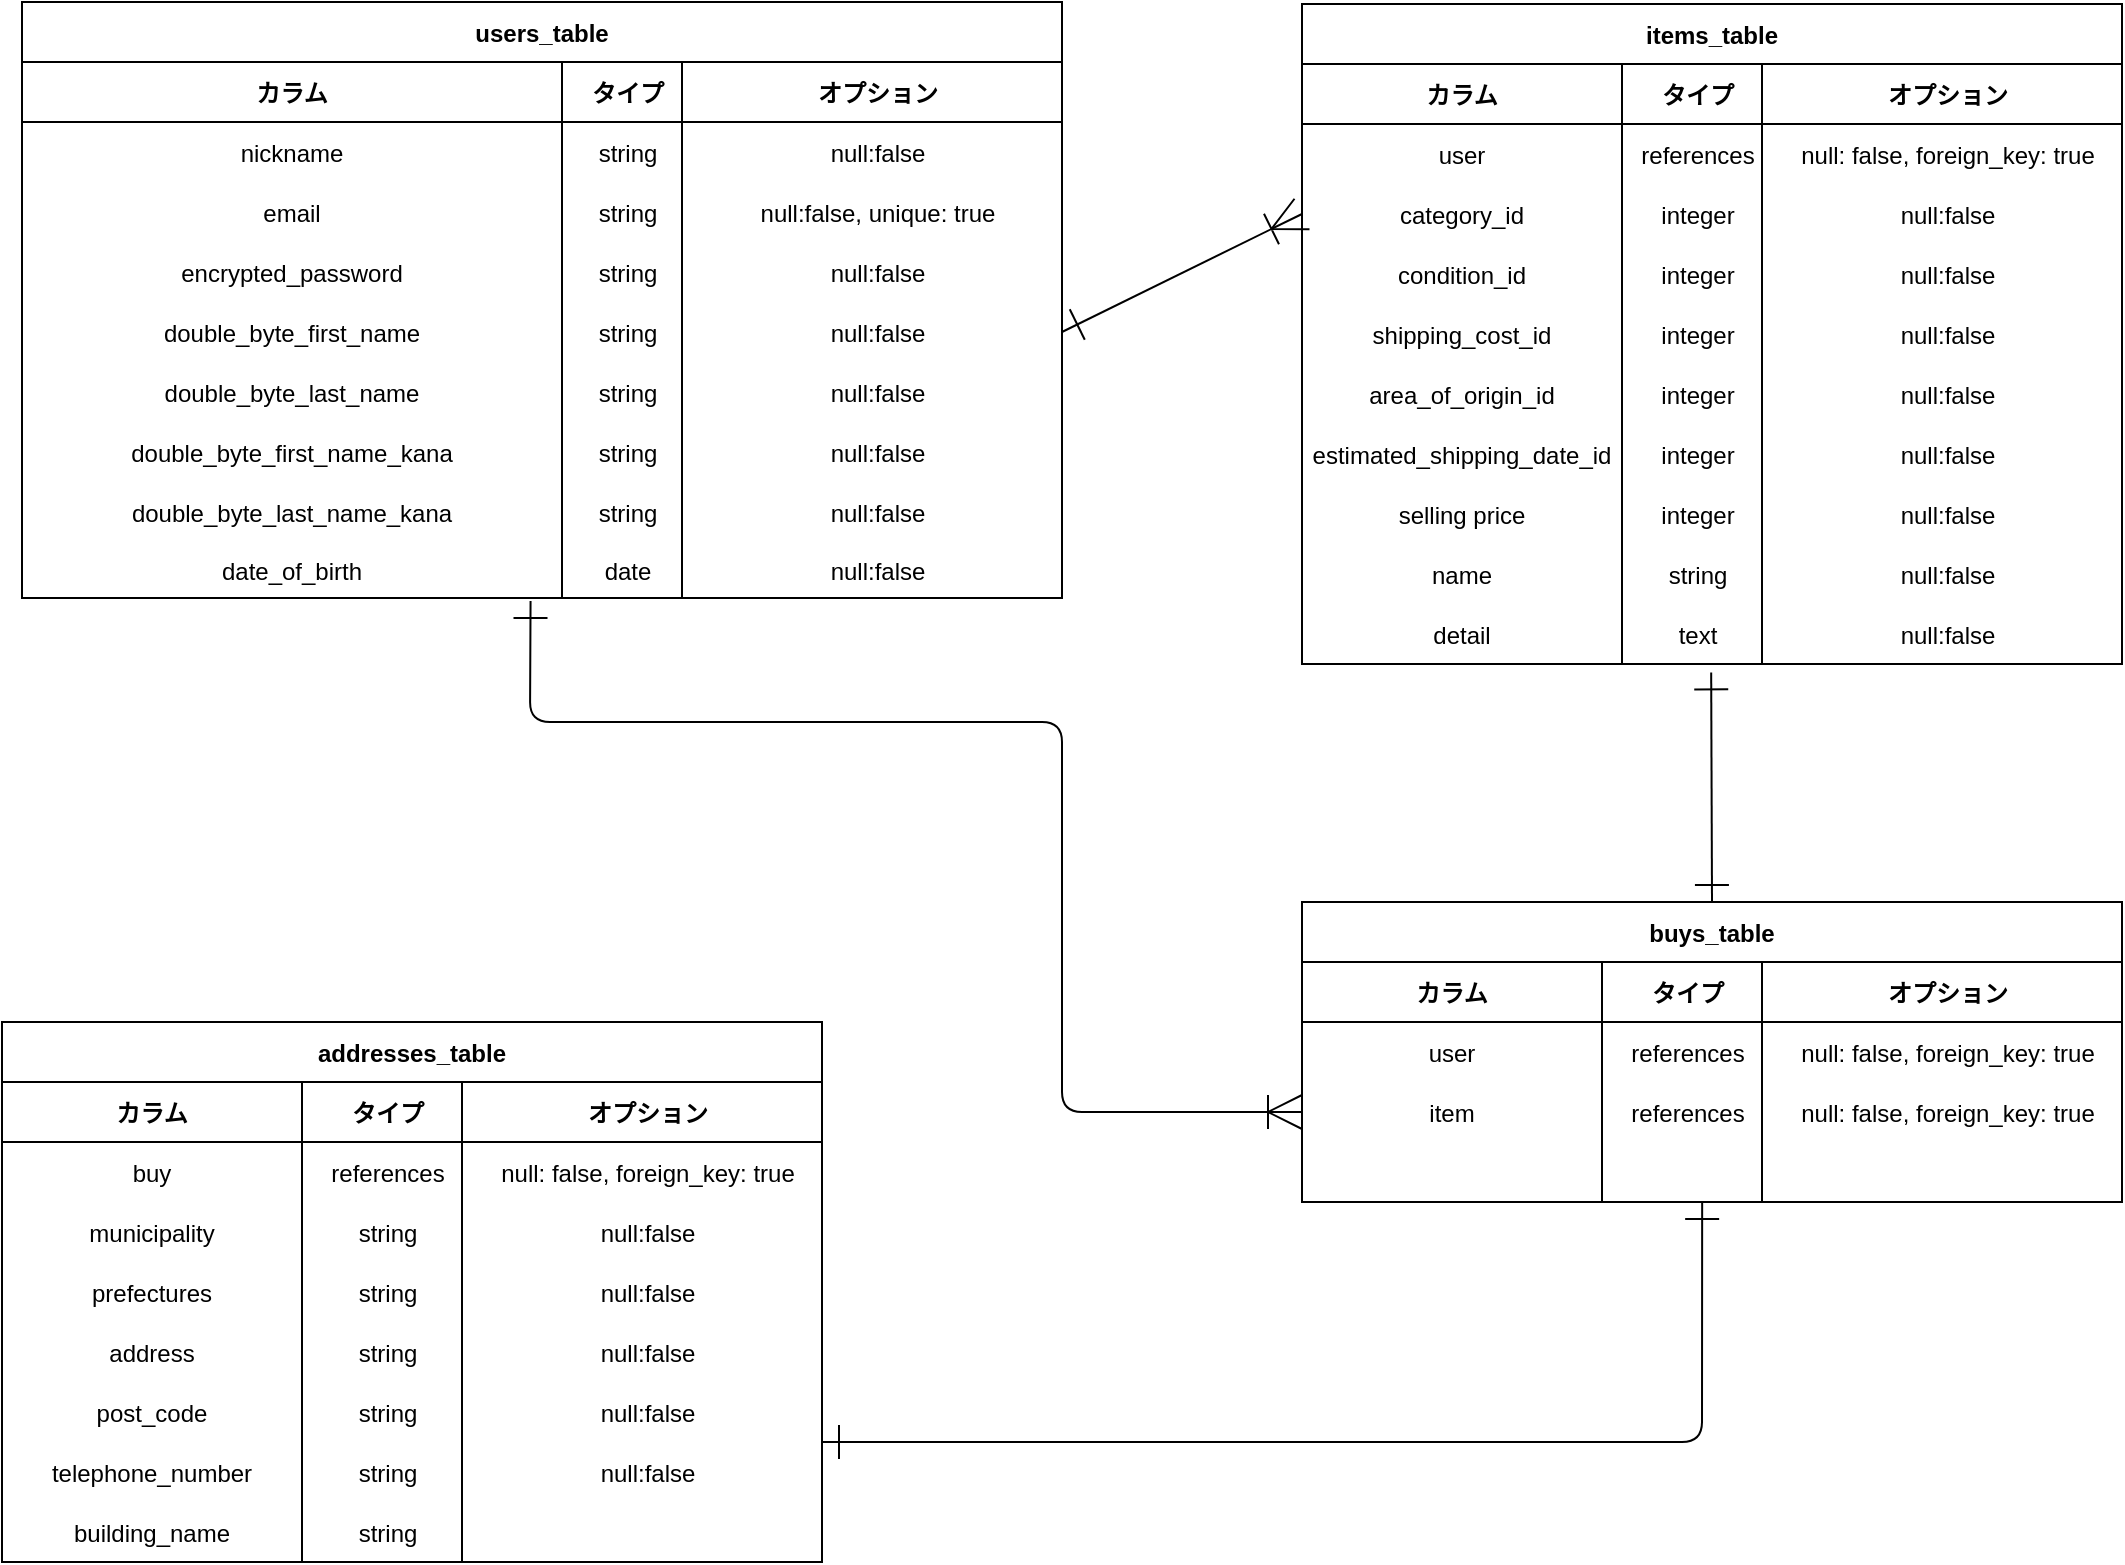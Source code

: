 <mxfile>
    <diagram id="OI_d1svUNscNTWZFIL-M" name="ページ1">
        <mxGraphModel dx="801" dy="563" grid="1" gridSize="10" guides="0" tooltips="1" connect="1" arrows="1" fold="1" page="1" pageScale="1" pageWidth="1169" pageHeight="827" math="0" shadow="0">
            <root>
                <mxCell id="0"/>
                <mxCell id="1" parent="0"/>
                <mxCell id="89" style="edgeStyle=none;html=1;entryX=0;entryY=0.5;entryDx=0;entryDy=0;exitX=0.489;exitY=1.053;exitDx=0;exitDy=0;exitPerimeter=0;endArrow=ERoneToMany;endFill=0;strokeWidth=1;endSize=15;startArrow=ERone;startFill=0;startSize=15;" parent="1" source="72" target="146" edge="1">
                    <mxGeometry relative="1" as="geometry">
                        <mxPoint x="380" y="445" as="targetPoint"/>
                        <Array as="points">
                            <mxPoint x="294" y="400"/>
                            <mxPoint x="560" y="400"/>
                            <mxPoint x="560" y="595"/>
                        </Array>
                    </mxGeometry>
                </mxCell>
                <mxCell id="2" value="users_table" style="shape=table;startSize=30;container=1;collapsible=1;childLayout=tableLayout;fixedRows=1;rowLines=0;fontStyle=1;align=center;resizeLast=1;movable=1;resizable=1;rotatable=1;deletable=1;editable=1;connectable=1;" parent="1" vertex="1">
                    <mxGeometry x="40" y="40" width="520" height="298" as="geometry"/>
                </mxCell>
                <mxCell id="3" value="" style="shape=tableRow;horizontal=0;startSize=0;swimlaneHead=0;swimlaneBody=0;fillColor=none;collapsible=0;dropTarget=0;points=[[0,0.5],[1,0.5]];portConstraint=eastwest;top=0;left=0;right=0;bottom=1;" parent="2" vertex="1">
                    <mxGeometry y="30" width="520" height="30" as="geometry"/>
                </mxCell>
                <mxCell id="4" value="カラム" style="shape=partialRectangle;connectable=0;fillColor=none;top=0;left=0;bottom=0;right=0;fontStyle=1;overflow=hidden;align=center;" parent="3" vertex="1">
                    <mxGeometry width="270" height="30" as="geometry">
                        <mxRectangle width="270" height="30" as="alternateBounds"/>
                    </mxGeometry>
                </mxCell>
                <mxCell id="81" value="タイプ" style="shape=partialRectangle;connectable=0;fillColor=none;top=0;left=0;bottom=0;right=0;align=center;spacingLeft=6;fontStyle=1;overflow=hidden;" parent="3" vertex="1">
                    <mxGeometry x="270" width="60" height="30" as="geometry">
                        <mxRectangle width="60" height="30" as="alternateBounds"/>
                    </mxGeometry>
                </mxCell>
                <mxCell id="5" value="オプション" style="shape=partialRectangle;connectable=0;fillColor=none;top=0;left=0;bottom=0;right=0;align=center;spacingLeft=6;fontStyle=1;overflow=hidden;" parent="3" vertex="1">
                    <mxGeometry x="330" width="190" height="30" as="geometry">
                        <mxRectangle width="190" height="30" as="alternateBounds"/>
                    </mxGeometry>
                </mxCell>
                <mxCell id="6" value="" style="shape=tableRow;horizontal=0;startSize=0;swimlaneHead=0;swimlaneBody=0;fillColor=none;collapsible=0;dropTarget=0;points=[[0,0.5],[1,0.5]];portConstraint=eastwest;top=0;left=0;right=0;bottom=0;" parent="2" vertex="1">
                    <mxGeometry y="60" width="520" height="30" as="geometry"/>
                </mxCell>
                <mxCell id="7" value="nickname" style="shape=partialRectangle;connectable=0;fillColor=none;top=0;left=0;bottom=0;right=0;editable=1;overflow=hidden;align=center;" parent="6" vertex="1">
                    <mxGeometry width="270" height="30" as="geometry">
                        <mxRectangle width="270" height="30" as="alternateBounds"/>
                    </mxGeometry>
                </mxCell>
                <mxCell id="82" value="string" style="shape=partialRectangle;connectable=0;fillColor=none;top=0;left=0;bottom=0;right=0;align=center;spacingLeft=6;overflow=hidden;" parent="6" vertex="1">
                    <mxGeometry x="270" width="60" height="30" as="geometry">
                        <mxRectangle width="60" height="30" as="alternateBounds"/>
                    </mxGeometry>
                </mxCell>
                <mxCell id="8" value="null:false" style="shape=partialRectangle;connectable=0;fillColor=none;top=0;left=0;bottom=0;right=0;align=center;spacingLeft=6;overflow=hidden;" parent="6" vertex="1">
                    <mxGeometry x="330" width="190" height="30" as="geometry">
                        <mxRectangle width="190" height="30" as="alternateBounds"/>
                    </mxGeometry>
                </mxCell>
                <mxCell id="9" value="" style="shape=tableRow;horizontal=0;startSize=0;swimlaneHead=0;swimlaneBody=0;fillColor=none;collapsible=0;dropTarget=0;points=[[0,0.5],[1,0.5]];portConstraint=eastwest;top=0;left=0;right=0;bottom=0;" parent="2" vertex="1">
                    <mxGeometry y="90" width="520" height="30" as="geometry"/>
                </mxCell>
                <mxCell id="10" value="email" style="shape=partialRectangle;connectable=0;fillColor=none;top=0;left=0;bottom=0;right=0;editable=1;overflow=hidden;align=center;" parent="9" vertex="1">
                    <mxGeometry width="270" height="30" as="geometry">
                        <mxRectangle width="270" height="30" as="alternateBounds"/>
                    </mxGeometry>
                </mxCell>
                <mxCell id="83" value="string" style="shape=partialRectangle;connectable=0;fillColor=none;top=0;left=0;bottom=0;right=0;align=center;spacingLeft=6;overflow=hidden;" parent="9" vertex="1">
                    <mxGeometry x="270" width="60" height="30" as="geometry">
                        <mxRectangle width="60" height="30" as="alternateBounds"/>
                    </mxGeometry>
                </mxCell>
                <mxCell id="11" value="null:false, unique: true  " style="shape=partialRectangle;connectable=0;fillColor=none;top=0;left=0;bottom=0;right=0;align=center;spacingLeft=6;overflow=hidden;" parent="9" vertex="1">
                    <mxGeometry x="330" width="190" height="30" as="geometry">
                        <mxRectangle width="190" height="30" as="alternateBounds"/>
                    </mxGeometry>
                </mxCell>
                <mxCell id="12" value="" style="shape=tableRow;horizontal=0;startSize=0;swimlaneHead=0;swimlaneBody=0;fillColor=none;collapsible=0;dropTarget=0;points=[[0,0.5],[1,0.5]];portConstraint=eastwest;top=0;left=0;right=0;bottom=0;" parent="2" vertex="1">
                    <mxGeometry y="120" width="520" height="30" as="geometry"/>
                </mxCell>
                <mxCell id="13" value="encrypted_password" style="shape=partialRectangle;connectable=0;fillColor=none;top=0;left=0;bottom=0;right=0;editable=1;overflow=hidden;align=center;" parent="12" vertex="1">
                    <mxGeometry width="270" height="30" as="geometry">
                        <mxRectangle width="270" height="30" as="alternateBounds"/>
                    </mxGeometry>
                </mxCell>
                <mxCell id="84" value="string" style="shape=partialRectangle;connectable=0;fillColor=none;top=0;left=0;bottom=0;right=0;align=center;spacingLeft=6;overflow=hidden;" parent="12" vertex="1">
                    <mxGeometry x="270" width="60" height="30" as="geometry">
                        <mxRectangle width="60" height="30" as="alternateBounds"/>
                    </mxGeometry>
                </mxCell>
                <mxCell id="14" value="null:false" style="shape=partialRectangle;connectable=0;fillColor=none;top=0;left=0;bottom=0;right=0;align=center;spacingLeft=6;overflow=hidden;" parent="12" vertex="1">
                    <mxGeometry x="330" width="190" height="30" as="geometry">
                        <mxRectangle width="190" height="30" as="alternateBounds"/>
                    </mxGeometry>
                </mxCell>
                <mxCell id="78" style="shape=tableRow;horizontal=0;startSize=0;swimlaneHead=0;swimlaneBody=0;fillColor=none;collapsible=0;dropTarget=0;points=[[0,0.5],[1,0.5]];portConstraint=eastwest;top=0;left=0;right=0;bottom=0;" parent="2" vertex="1">
                    <mxGeometry y="150" width="520" height="30" as="geometry"/>
                </mxCell>
                <mxCell id="79" value="double_byte_first_name" style="shape=partialRectangle;connectable=0;fillColor=none;top=0;left=0;bottom=0;right=0;editable=1;overflow=hidden;align=center;" parent="78" vertex="1">
                    <mxGeometry width="270" height="30" as="geometry">
                        <mxRectangle width="270" height="30" as="alternateBounds"/>
                    </mxGeometry>
                </mxCell>
                <mxCell id="86" value="string" style="shape=partialRectangle;connectable=0;fillColor=none;top=0;left=0;bottom=0;right=0;align=center;spacingLeft=6;overflow=hidden;" parent="78" vertex="1">
                    <mxGeometry x="270" width="60" height="30" as="geometry">
                        <mxRectangle width="60" height="30" as="alternateBounds"/>
                    </mxGeometry>
                </mxCell>
                <mxCell id="80" value="null:false" style="shape=partialRectangle;connectable=0;fillColor=none;top=0;left=0;bottom=0;right=0;align=center;spacingLeft=6;overflow=hidden;" parent="78" vertex="1">
                    <mxGeometry x="330" width="190" height="30" as="geometry">
                        <mxRectangle width="190" height="30" as="alternateBounds"/>
                    </mxGeometry>
                </mxCell>
                <mxCell id="217" style="shape=tableRow;horizontal=0;startSize=0;swimlaneHead=0;swimlaneBody=0;fillColor=none;collapsible=0;dropTarget=0;points=[[0,0.5],[1,0.5]];portConstraint=eastwest;top=0;left=0;right=0;bottom=0;" parent="2" vertex="1">
                    <mxGeometry y="180" width="520" height="30" as="geometry"/>
                </mxCell>
                <mxCell id="218" value="double_byte_last_name" style="shape=partialRectangle;connectable=0;fillColor=none;top=0;left=0;bottom=0;right=0;editable=1;overflow=hidden;align=center;" parent="217" vertex="1">
                    <mxGeometry width="270" height="30" as="geometry">
                        <mxRectangle width="270" height="30" as="alternateBounds"/>
                    </mxGeometry>
                </mxCell>
                <mxCell id="219" value="string" style="shape=partialRectangle;connectable=0;fillColor=none;top=0;left=0;bottom=0;right=0;align=center;spacingLeft=6;overflow=hidden;" parent="217" vertex="1">
                    <mxGeometry x="270" width="60" height="30" as="geometry">
                        <mxRectangle width="60" height="30" as="alternateBounds"/>
                    </mxGeometry>
                </mxCell>
                <mxCell id="220" value="null:false" style="shape=partialRectangle;connectable=0;fillColor=none;top=0;left=0;bottom=0;right=0;align=center;spacingLeft=6;overflow=hidden;" parent="217" vertex="1">
                    <mxGeometry x="330" width="190" height="30" as="geometry">
                        <mxRectangle width="190" height="30" as="alternateBounds"/>
                    </mxGeometry>
                </mxCell>
                <mxCell id="75" style="shape=tableRow;horizontal=0;startSize=0;swimlaneHead=0;swimlaneBody=0;fillColor=none;collapsible=0;dropTarget=0;points=[[0,0.5],[1,0.5]];portConstraint=eastwest;top=0;left=0;right=0;bottom=0;" parent="2" vertex="1">
                    <mxGeometry y="210" width="520" height="30" as="geometry"/>
                </mxCell>
                <mxCell id="76" value="double_byte_first_name_kana" style="shape=partialRectangle;connectable=0;fillColor=none;top=0;left=0;bottom=0;right=0;editable=1;overflow=hidden;align=center;" parent="75" vertex="1">
                    <mxGeometry width="270" height="30" as="geometry">
                        <mxRectangle width="270" height="30" as="alternateBounds"/>
                    </mxGeometry>
                </mxCell>
                <mxCell id="87" value="string" style="shape=partialRectangle;connectable=0;fillColor=none;top=0;left=0;bottom=0;right=0;align=center;spacingLeft=6;overflow=hidden;" parent="75" vertex="1">
                    <mxGeometry x="270" width="60" height="30" as="geometry">
                        <mxRectangle width="60" height="30" as="alternateBounds"/>
                    </mxGeometry>
                </mxCell>
                <mxCell id="77" value="null:false" style="shape=partialRectangle;connectable=0;fillColor=none;top=0;left=0;bottom=0;right=0;align=center;spacingLeft=6;overflow=hidden;" parent="75" vertex="1">
                    <mxGeometry x="330" width="190" height="30" as="geometry">
                        <mxRectangle width="190" height="30" as="alternateBounds"/>
                    </mxGeometry>
                </mxCell>
                <mxCell id="221" style="shape=tableRow;horizontal=0;startSize=0;swimlaneHead=0;swimlaneBody=0;fillColor=none;collapsible=0;dropTarget=0;points=[[0,0.5],[1,0.5]];portConstraint=eastwest;top=0;left=0;right=0;bottom=0;" parent="2" vertex="1">
                    <mxGeometry y="240" width="520" height="30" as="geometry"/>
                </mxCell>
                <mxCell id="222" value="double_byte_last_name_kana" style="shape=partialRectangle;connectable=0;fillColor=none;top=0;left=0;bottom=0;right=0;editable=1;overflow=hidden;align=center;" parent="221" vertex="1">
                    <mxGeometry width="270" height="30" as="geometry">
                        <mxRectangle width="270" height="30" as="alternateBounds"/>
                    </mxGeometry>
                </mxCell>
                <mxCell id="223" value="string" style="shape=partialRectangle;connectable=0;fillColor=none;top=0;left=0;bottom=0;right=0;align=center;spacingLeft=6;overflow=hidden;" parent="221" vertex="1">
                    <mxGeometry x="270" width="60" height="30" as="geometry">
                        <mxRectangle width="60" height="30" as="alternateBounds"/>
                    </mxGeometry>
                </mxCell>
                <mxCell id="224" value="null:false" style="shape=partialRectangle;connectable=0;fillColor=none;top=0;left=0;bottom=0;right=0;align=center;spacingLeft=6;overflow=hidden;" parent="221" vertex="1">
                    <mxGeometry x="330" width="190" height="30" as="geometry">
                        <mxRectangle width="190" height="30" as="alternateBounds"/>
                    </mxGeometry>
                </mxCell>
                <mxCell id="72" style="shape=tableRow;horizontal=0;startSize=0;swimlaneHead=0;swimlaneBody=0;fillColor=none;collapsible=0;dropTarget=0;points=[[0,0.5],[1,0.5]];portConstraint=eastwest;top=0;left=0;right=0;bottom=0;" parent="2" vertex="1">
                    <mxGeometry y="270" width="520" height="28" as="geometry"/>
                </mxCell>
                <mxCell id="73" value="date_of_birth" style="shape=partialRectangle;connectable=0;fillColor=none;top=0;left=0;bottom=0;right=0;editable=1;overflow=hidden;align=center;" parent="72" vertex="1">
                    <mxGeometry width="270" height="28" as="geometry">
                        <mxRectangle width="270" height="28" as="alternateBounds"/>
                    </mxGeometry>
                </mxCell>
                <mxCell id="88" value="date" style="shape=partialRectangle;connectable=0;fillColor=none;top=0;left=0;bottom=0;right=0;align=center;spacingLeft=6;overflow=hidden;" parent="72" vertex="1">
                    <mxGeometry x="270" width="60" height="28" as="geometry">
                        <mxRectangle width="60" height="28" as="alternateBounds"/>
                    </mxGeometry>
                </mxCell>
                <mxCell id="74" value="null:false" style="shape=partialRectangle;connectable=0;fillColor=none;top=0;left=0;bottom=0;right=0;align=center;spacingLeft=6;overflow=hidden;" parent="72" vertex="1">
                    <mxGeometry x="330" width="190" height="28" as="geometry">
                        <mxRectangle width="190" height="28" as="alternateBounds"/>
                    </mxGeometry>
                </mxCell>
                <mxCell id="90" style="edgeStyle=none;html=1;entryX=0;entryY=0.5;entryDx=0;entryDy=0;strokeWidth=1;startArrow=ERone;startFill=0;endArrow=ERoneToMany;endFill=0;startSize=15;endSize=15;exitX=1;exitY=0.5;exitDx=0;exitDy=0;" parent="1" source="78" target="175" edge="1">
                    <mxGeometry relative="1" as="geometry">
                        <mxPoint x="680" y="145.0" as="targetPoint"/>
                        <mxPoint x="460" y="175" as="sourcePoint"/>
                    </mxGeometry>
                </mxCell>
                <mxCell id="196" style="edgeStyle=none;html=1;entryX=0.488;entryY=1;entryDx=0;entryDy=0;entryPerimeter=0;exitX=1;exitY=1.002;exitDx=0;exitDy=0;startArrow=ERone;startFill=0;endArrow=ERone;endFill=0;endSize=15;startSize=15;exitPerimeter=0;" parent="1" source="121" target="150" edge="1">
                    <mxGeometry relative="1" as="geometry">
                        <Array as="points">
                            <mxPoint x="660" y="760"/>
                            <mxPoint x="880" y="760"/>
                        </Array>
                    </mxGeometry>
                </mxCell>
                <mxCell id="104" value="addresses_table" style="shape=table;startSize=30;container=1;collapsible=1;childLayout=tableLayout;fixedRows=1;rowLines=0;fontStyle=1;align=center;resizeLast=1;movable=1;resizable=1;rotatable=1;deletable=1;editable=1;connectable=1;" parent="1" vertex="1">
                    <mxGeometry x="30" y="550" width="410" height="270" as="geometry"/>
                </mxCell>
                <mxCell id="105" value="" style="shape=tableRow;horizontal=0;startSize=0;swimlaneHead=0;swimlaneBody=0;fillColor=none;collapsible=0;dropTarget=0;points=[[0,0.5],[1,0.5]];portConstraint=eastwest;top=0;left=0;right=0;bottom=1;" parent="104" vertex="1">
                    <mxGeometry y="30" width="410" height="30" as="geometry"/>
                </mxCell>
                <mxCell id="106" value="カラム" style="shape=partialRectangle;connectable=0;fillColor=none;top=0;left=0;bottom=0;right=0;fontStyle=1;overflow=hidden;align=center;" parent="105" vertex="1">
                    <mxGeometry width="150" height="30" as="geometry">
                        <mxRectangle width="150" height="30" as="alternateBounds"/>
                    </mxGeometry>
                </mxCell>
                <mxCell id="107" value="タイプ" style="shape=partialRectangle;connectable=0;fillColor=none;top=0;left=0;bottom=0;right=0;align=center;spacingLeft=6;fontStyle=1;overflow=hidden;" parent="105" vertex="1">
                    <mxGeometry x="150" width="80" height="30" as="geometry">
                        <mxRectangle width="80" height="30" as="alternateBounds"/>
                    </mxGeometry>
                </mxCell>
                <mxCell id="108" value="オプション" style="shape=partialRectangle;connectable=0;fillColor=none;top=0;left=0;bottom=0;right=0;align=center;spacingLeft=6;fontStyle=1;overflow=hidden;" parent="105" vertex="1">
                    <mxGeometry x="230" width="180" height="30" as="geometry">
                        <mxRectangle width="180" height="30" as="alternateBounds"/>
                    </mxGeometry>
                </mxCell>
                <mxCell id="255" style="shape=tableRow;horizontal=0;startSize=0;swimlaneHead=0;swimlaneBody=0;fillColor=none;collapsible=0;dropTarget=0;points=[[0,0.5],[1,0.5]];portConstraint=eastwest;top=0;left=0;right=0;bottom=0;" parent="104" vertex="1">
                    <mxGeometry y="60" width="410" height="30" as="geometry"/>
                </mxCell>
                <mxCell id="256" value="buy" style="shape=partialRectangle;connectable=0;fillColor=none;top=0;left=0;bottom=0;right=0;editable=1;overflow=hidden;align=center;" parent="255" vertex="1">
                    <mxGeometry width="150" height="30" as="geometry">
                        <mxRectangle width="150" height="30" as="alternateBounds"/>
                    </mxGeometry>
                </mxCell>
                <mxCell id="257" value="references" style="shape=partialRectangle;connectable=0;fillColor=none;top=0;left=0;bottom=0;right=0;align=center;spacingLeft=6;overflow=hidden;" parent="255" vertex="1">
                    <mxGeometry x="150" width="80" height="30" as="geometry">
                        <mxRectangle width="80" height="30" as="alternateBounds"/>
                    </mxGeometry>
                </mxCell>
                <mxCell id="258" value="null: false, foreign_key: true" style="shape=partialRectangle;connectable=0;fillColor=none;top=0;left=0;bottom=0;right=0;align=center;spacingLeft=6;overflow=hidden;" parent="255" vertex="1">
                    <mxGeometry x="230" width="180" height="30" as="geometry">
                        <mxRectangle width="180" height="30" as="alternateBounds"/>
                    </mxGeometry>
                </mxCell>
                <mxCell id="109" value="" style="shape=tableRow;horizontal=0;startSize=0;swimlaneHead=0;swimlaneBody=0;fillColor=none;collapsible=0;dropTarget=0;points=[[0,0.5],[1,0.5]];portConstraint=eastwest;top=0;left=0;right=0;bottom=0;" parent="104" vertex="1">
                    <mxGeometry y="90" width="410" height="30" as="geometry"/>
                </mxCell>
                <mxCell id="110" value="municipality" style="shape=partialRectangle;connectable=0;fillColor=none;top=0;left=0;bottom=0;right=0;editable=1;overflow=hidden;align=center;" parent="109" vertex="1">
                    <mxGeometry width="150" height="30" as="geometry">
                        <mxRectangle width="150" height="30" as="alternateBounds"/>
                    </mxGeometry>
                </mxCell>
                <mxCell id="111" value="string" style="shape=partialRectangle;connectable=0;fillColor=none;top=0;left=0;bottom=0;right=0;align=center;spacingLeft=6;overflow=hidden;" parent="109" vertex="1">
                    <mxGeometry x="150" width="80" height="30" as="geometry">
                        <mxRectangle width="80" height="30" as="alternateBounds"/>
                    </mxGeometry>
                </mxCell>
                <mxCell id="112" value="null:false" style="shape=partialRectangle;connectable=0;fillColor=none;top=0;left=0;bottom=0;right=0;align=center;spacingLeft=6;overflow=hidden;" parent="109" vertex="1">
                    <mxGeometry x="230" width="180" height="30" as="geometry">
                        <mxRectangle width="180" height="30" as="alternateBounds"/>
                    </mxGeometry>
                </mxCell>
                <mxCell id="113" value="" style="shape=tableRow;horizontal=0;startSize=0;swimlaneHead=0;swimlaneBody=0;fillColor=none;collapsible=0;dropTarget=0;points=[[0,0.5],[1,0.5]];portConstraint=eastwest;top=0;left=0;right=0;bottom=0;" parent="104" vertex="1">
                    <mxGeometry y="120" width="410" height="30" as="geometry"/>
                </mxCell>
                <mxCell id="114" value="prefectures" style="shape=partialRectangle;connectable=0;fillColor=none;top=0;left=0;bottom=0;right=0;editable=1;overflow=hidden;align=center;" parent="113" vertex="1">
                    <mxGeometry width="150" height="30" as="geometry">
                        <mxRectangle width="150" height="30" as="alternateBounds"/>
                    </mxGeometry>
                </mxCell>
                <mxCell id="115" value="string" style="shape=partialRectangle;connectable=0;fillColor=none;top=0;left=0;bottom=0;right=0;align=center;spacingLeft=6;overflow=hidden;" parent="113" vertex="1">
                    <mxGeometry x="150" width="80" height="30" as="geometry">
                        <mxRectangle width="80" height="30" as="alternateBounds"/>
                    </mxGeometry>
                </mxCell>
                <mxCell id="116" value="null:false" style="shape=partialRectangle;connectable=0;fillColor=none;top=0;left=0;bottom=0;right=0;align=center;spacingLeft=6;overflow=hidden;" parent="113" vertex="1">
                    <mxGeometry x="230" width="180" height="30" as="geometry">
                        <mxRectangle width="180" height="30" as="alternateBounds"/>
                    </mxGeometry>
                </mxCell>
                <mxCell id="117" value="" style="shape=tableRow;horizontal=0;startSize=0;swimlaneHead=0;swimlaneBody=0;fillColor=none;collapsible=0;dropTarget=0;points=[[0,0.5],[1,0.5]];portConstraint=eastwest;top=0;left=0;right=0;bottom=0;" parent="104" vertex="1">
                    <mxGeometry y="150" width="410" height="30" as="geometry"/>
                </mxCell>
                <mxCell id="118" value="address" style="shape=partialRectangle;connectable=0;fillColor=none;top=0;left=0;bottom=0;right=0;editable=1;overflow=hidden;align=center;" parent="117" vertex="1">
                    <mxGeometry width="150" height="30" as="geometry">
                        <mxRectangle width="150" height="30" as="alternateBounds"/>
                    </mxGeometry>
                </mxCell>
                <mxCell id="119" value="string" style="shape=partialRectangle;connectable=0;fillColor=none;top=0;left=0;bottom=0;right=0;align=center;spacingLeft=6;overflow=hidden;" parent="117" vertex="1">
                    <mxGeometry x="150" width="80" height="30" as="geometry">
                        <mxRectangle width="80" height="30" as="alternateBounds"/>
                    </mxGeometry>
                </mxCell>
                <mxCell id="120" value="null:false" style="shape=partialRectangle;connectable=0;fillColor=none;top=0;left=0;bottom=0;right=0;align=center;spacingLeft=6;overflow=hidden;" parent="117" vertex="1">
                    <mxGeometry x="230" width="180" height="30" as="geometry">
                        <mxRectangle width="180" height="30" as="alternateBounds"/>
                    </mxGeometry>
                </mxCell>
                <mxCell id="121" style="shape=tableRow;horizontal=0;startSize=0;swimlaneHead=0;swimlaneBody=0;fillColor=none;collapsible=0;dropTarget=0;points=[[0,0.5],[1,0.5]];portConstraint=eastwest;top=0;left=0;right=0;bottom=0;" parent="104" vertex="1">
                    <mxGeometry y="180" width="410" height="30" as="geometry"/>
                </mxCell>
                <mxCell id="122" value="post_code" style="shape=partialRectangle;connectable=0;fillColor=none;top=0;left=0;bottom=0;right=0;editable=1;overflow=hidden;align=center;" parent="121" vertex="1">
                    <mxGeometry width="150" height="30" as="geometry">
                        <mxRectangle width="150" height="30" as="alternateBounds"/>
                    </mxGeometry>
                </mxCell>
                <mxCell id="123" value="string" style="shape=partialRectangle;connectable=0;fillColor=none;top=0;left=0;bottom=0;right=0;align=center;spacingLeft=6;overflow=hidden;" parent="121" vertex="1">
                    <mxGeometry x="150" width="80" height="30" as="geometry">
                        <mxRectangle width="80" height="30" as="alternateBounds"/>
                    </mxGeometry>
                </mxCell>
                <mxCell id="124" value="null:false" style="shape=partialRectangle;connectable=0;fillColor=none;top=0;left=0;bottom=0;right=0;align=center;spacingLeft=6;overflow=hidden;" parent="121" vertex="1">
                    <mxGeometry x="230" width="180" height="30" as="geometry">
                        <mxRectangle width="180" height="30" as="alternateBounds"/>
                    </mxGeometry>
                </mxCell>
                <mxCell id="125" style="shape=tableRow;horizontal=0;startSize=0;swimlaneHead=0;swimlaneBody=0;fillColor=none;collapsible=0;dropTarget=0;points=[[0,0.5],[1,0.5]];portConstraint=eastwest;top=0;left=0;right=0;bottom=0;" parent="104" vertex="1">
                    <mxGeometry y="210" width="410" height="30" as="geometry"/>
                </mxCell>
                <mxCell id="126" value="telephone_number" style="shape=partialRectangle;connectable=0;fillColor=none;top=0;left=0;bottom=0;right=0;editable=1;overflow=hidden;align=center;" parent="125" vertex="1">
                    <mxGeometry width="150" height="30" as="geometry">
                        <mxRectangle width="150" height="30" as="alternateBounds"/>
                    </mxGeometry>
                </mxCell>
                <mxCell id="127" value="string" style="shape=partialRectangle;connectable=0;fillColor=none;top=0;left=0;bottom=0;right=0;align=center;spacingLeft=6;overflow=hidden;" parent="125" vertex="1">
                    <mxGeometry x="150" width="80" height="30" as="geometry">
                        <mxRectangle width="80" height="30" as="alternateBounds"/>
                    </mxGeometry>
                </mxCell>
                <mxCell id="128" value="null:false" style="shape=partialRectangle;connectable=0;fillColor=none;top=0;left=0;bottom=0;right=0;align=center;spacingLeft=6;overflow=hidden;" parent="125" vertex="1">
                    <mxGeometry x="230" width="180" height="30" as="geometry">
                        <mxRectangle width="180" height="30" as="alternateBounds"/>
                    </mxGeometry>
                </mxCell>
                <mxCell id="162" style="shape=tableRow;horizontal=0;startSize=0;swimlaneHead=0;swimlaneBody=0;fillColor=none;collapsible=0;dropTarget=0;points=[[0,0.5],[1,0.5]];portConstraint=eastwest;top=0;left=0;right=0;bottom=0;" parent="104" vertex="1">
                    <mxGeometry y="240" width="410" height="30" as="geometry"/>
                </mxCell>
                <mxCell id="163" value="building_name" style="shape=partialRectangle;connectable=0;fillColor=none;top=0;left=0;bottom=0;right=0;editable=1;overflow=hidden;align=center;" parent="162" vertex="1">
                    <mxGeometry width="150" height="30" as="geometry">
                        <mxRectangle width="150" height="30" as="alternateBounds"/>
                    </mxGeometry>
                </mxCell>
                <mxCell id="164" value="string" style="shape=partialRectangle;connectable=0;fillColor=none;top=0;left=0;bottom=0;right=0;align=center;spacingLeft=6;overflow=hidden;" parent="162" vertex="1">
                    <mxGeometry x="150" width="80" height="30" as="geometry">
                        <mxRectangle width="80" height="30" as="alternateBounds"/>
                    </mxGeometry>
                </mxCell>
                <mxCell id="165" value="" style="shape=partialRectangle;connectable=0;fillColor=none;top=0;left=0;bottom=0;right=0;align=center;spacingLeft=6;overflow=hidden;" parent="162" vertex="1">
                    <mxGeometry x="230" width="180" height="30" as="geometry">
                        <mxRectangle width="180" height="30" as="alternateBounds"/>
                    </mxGeometry>
                </mxCell>
                <mxCell id="137" value="buys_table" style="shape=table;startSize=30;container=1;collapsible=1;childLayout=tableLayout;fixedRows=1;rowLines=0;fontStyle=1;align=center;resizeLast=1;movable=1;resizable=1;rotatable=1;deletable=1;editable=1;connectable=1;" parent="1" vertex="1">
                    <mxGeometry x="680" y="490" width="410" height="150" as="geometry"/>
                </mxCell>
                <mxCell id="138" value="" style="shape=tableRow;horizontal=0;startSize=0;swimlaneHead=0;swimlaneBody=0;fillColor=none;collapsible=0;dropTarget=0;points=[[0,0.5],[1,0.5]];portConstraint=eastwest;top=0;left=0;right=0;bottom=1;" parent="137" vertex="1">
                    <mxGeometry y="30" width="410" height="30" as="geometry"/>
                </mxCell>
                <mxCell id="139" value="カラム" style="shape=partialRectangle;connectable=0;fillColor=none;top=0;left=0;bottom=0;right=0;fontStyle=1;overflow=hidden;align=center;" parent="138" vertex="1">
                    <mxGeometry width="150" height="30" as="geometry">
                        <mxRectangle width="150" height="30" as="alternateBounds"/>
                    </mxGeometry>
                </mxCell>
                <mxCell id="140" value="タイプ" style="shape=partialRectangle;connectable=0;fillColor=none;top=0;left=0;bottom=0;right=0;align=center;spacingLeft=6;fontStyle=1;overflow=hidden;" parent="138" vertex="1">
                    <mxGeometry x="150" width="80" height="30" as="geometry">
                        <mxRectangle width="80" height="30" as="alternateBounds"/>
                    </mxGeometry>
                </mxCell>
                <mxCell id="141" value="オプション" style="shape=partialRectangle;connectable=0;fillColor=none;top=0;left=0;bottom=0;right=0;align=center;spacingLeft=6;fontStyle=1;overflow=hidden;" parent="138" vertex="1">
                    <mxGeometry x="230" width="180" height="30" as="geometry">
                        <mxRectangle width="180" height="30" as="alternateBounds"/>
                    </mxGeometry>
                </mxCell>
                <mxCell id="142" value="" style="shape=tableRow;horizontal=0;startSize=0;swimlaneHead=0;swimlaneBody=0;fillColor=none;collapsible=0;dropTarget=0;points=[[0,0.5],[1,0.5]];portConstraint=eastwest;top=0;left=0;right=0;bottom=0;" parent="137" vertex="1">
                    <mxGeometry y="60" width="410" height="30" as="geometry"/>
                </mxCell>
                <mxCell id="143" value="user" style="shape=partialRectangle;connectable=0;fillColor=none;top=0;left=0;bottom=0;right=0;editable=1;overflow=hidden;align=center;" parent="142" vertex="1">
                    <mxGeometry width="150" height="30" as="geometry">
                        <mxRectangle width="150" height="30" as="alternateBounds"/>
                    </mxGeometry>
                </mxCell>
                <mxCell id="144" value="references" style="shape=partialRectangle;connectable=0;fillColor=none;top=0;left=0;bottom=0;right=0;align=center;spacingLeft=6;overflow=hidden;" parent="142" vertex="1">
                    <mxGeometry x="150" width="80" height="30" as="geometry">
                        <mxRectangle width="80" height="30" as="alternateBounds"/>
                    </mxGeometry>
                </mxCell>
                <mxCell id="145" value="null: false, foreign_key: true" style="shape=partialRectangle;connectable=0;fillColor=none;top=0;left=0;bottom=0;right=0;align=center;spacingLeft=6;overflow=hidden;" parent="142" vertex="1">
                    <mxGeometry x="230" width="180" height="30" as="geometry">
                        <mxRectangle width="180" height="30" as="alternateBounds"/>
                    </mxGeometry>
                </mxCell>
                <mxCell id="146" value="" style="shape=tableRow;horizontal=0;startSize=0;swimlaneHead=0;swimlaneBody=0;fillColor=none;collapsible=0;dropTarget=0;points=[[0,0.5],[1,0.5]];portConstraint=eastwest;top=0;left=0;right=0;bottom=0;" parent="137" vertex="1">
                    <mxGeometry y="90" width="410" height="30" as="geometry"/>
                </mxCell>
                <mxCell id="147" value="item" style="shape=partialRectangle;connectable=0;fillColor=none;top=0;left=0;bottom=0;right=0;editable=1;overflow=hidden;align=center;" parent="146" vertex="1">
                    <mxGeometry width="150" height="30" as="geometry">
                        <mxRectangle width="150" height="30" as="alternateBounds"/>
                    </mxGeometry>
                </mxCell>
                <mxCell id="148" value="references" style="shape=partialRectangle;connectable=0;fillColor=none;top=0;left=0;bottom=0;right=0;align=center;spacingLeft=6;overflow=hidden;" parent="146" vertex="1">
                    <mxGeometry x="150" width="80" height="30" as="geometry">
                        <mxRectangle width="80" height="30" as="alternateBounds"/>
                    </mxGeometry>
                </mxCell>
                <mxCell id="149" value="null: false, foreign_key: true" style="shape=partialRectangle;connectable=0;fillColor=none;top=0;left=0;bottom=0;right=0;align=center;spacingLeft=6;overflow=hidden;" parent="146" vertex="1">
                    <mxGeometry x="230" width="180" height="30" as="geometry">
                        <mxRectangle width="180" height="30" as="alternateBounds"/>
                    </mxGeometry>
                </mxCell>
                <mxCell id="150" value="" style="shape=tableRow;horizontal=0;startSize=0;swimlaneHead=0;swimlaneBody=0;fillColor=none;collapsible=0;dropTarget=0;points=[[0,0.5],[1,0.5]];portConstraint=eastwest;top=0;left=0;right=0;bottom=0;" parent="137" vertex="1">
                    <mxGeometry y="120" width="410" height="30" as="geometry"/>
                </mxCell>
                <mxCell id="151" value="" style="shape=partialRectangle;connectable=0;fillColor=none;top=0;left=0;bottom=0;right=0;editable=1;overflow=hidden;align=center;" parent="150" vertex="1">
                    <mxGeometry width="150" height="30" as="geometry">
                        <mxRectangle width="150" height="30" as="alternateBounds"/>
                    </mxGeometry>
                </mxCell>
                <mxCell id="152" value="" style="shape=partialRectangle;connectable=0;fillColor=none;top=0;left=0;bottom=0;right=0;align=center;spacingLeft=6;overflow=hidden;" parent="150" vertex="1">
                    <mxGeometry x="150" width="80" height="30" as="geometry">
                        <mxRectangle width="80" height="30" as="alternateBounds"/>
                    </mxGeometry>
                </mxCell>
                <mxCell id="153" value="" style="shape=partialRectangle;connectable=0;fillColor=none;top=0;left=0;bottom=0;right=0;align=center;spacingLeft=6;overflow=hidden;" parent="150" vertex="1">
                    <mxGeometry x="230" width="180" height="30" as="geometry">
                        <mxRectangle width="180" height="30" as="alternateBounds"/>
                    </mxGeometry>
                </mxCell>
                <mxCell id="195" style="edgeStyle=none;html=1;entryX=0.5;entryY=0;entryDx=0;entryDy=0;strokeWidth=1;startArrow=ERone;startFill=0;endArrow=ERone;endFill=0;startSize=15;endSize=15;exitX=0.499;exitY=1.14;exitDx=0;exitDy=0;exitPerimeter=0;" parent="1" source="251" target="137" edge="1">
                    <mxGeometry relative="1" as="geometry">
                        <mxPoint x="880" y="380" as="sourcePoint"/>
                    </mxGeometry>
                </mxCell>
                <mxCell id="166" value="items_table" style="shape=table;startSize=30;container=1;collapsible=1;childLayout=tableLayout;fixedRows=1;rowLines=0;fontStyle=1;align=center;resizeLast=1;movable=1;resizable=1;rotatable=1;deletable=1;editable=1;connectable=1;" parent="1" vertex="1">
                    <mxGeometry x="680" y="41" width="410" height="330" as="geometry"/>
                </mxCell>
                <mxCell id="167" value="" style="shape=tableRow;horizontal=0;startSize=0;swimlaneHead=0;swimlaneBody=0;fillColor=none;collapsible=0;dropTarget=0;points=[[0,0.5],[1,0.5]];portConstraint=eastwest;top=0;left=0;right=0;bottom=1;" parent="166" vertex="1">
                    <mxGeometry y="30" width="410" height="30" as="geometry"/>
                </mxCell>
                <mxCell id="168" value="カラム" style="shape=partialRectangle;connectable=0;fillColor=none;top=0;left=0;bottom=0;right=0;fontStyle=1;overflow=hidden;align=center;" parent="167" vertex="1">
                    <mxGeometry width="160" height="30" as="geometry">
                        <mxRectangle width="160" height="30" as="alternateBounds"/>
                    </mxGeometry>
                </mxCell>
                <mxCell id="169" value="タイプ" style="shape=partialRectangle;connectable=0;fillColor=none;top=0;left=0;bottom=0;right=0;align=center;spacingLeft=6;fontStyle=1;overflow=hidden;" parent="167" vertex="1">
                    <mxGeometry x="160" width="70" height="30" as="geometry">
                        <mxRectangle width="70" height="30" as="alternateBounds"/>
                    </mxGeometry>
                </mxCell>
                <mxCell id="170" value="オプション" style="shape=partialRectangle;connectable=0;fillColor=none;top=0;left=0;bottom=0;right=0;align=center;spacingLeft=6;fontStyle=1;overflow=hidden;" parent="167" vertex="1">
                    <mxGeometry x="230" width="180" height="30" as="geometry">
                        <mxRectangle width="180" height="30" as="alternateBounds"/>
                    </mxGeometry>
                </mxCell>
                <mxCell id="171" value="" style="shape=tableRow;horizontal=0;startSize=0;swimlaneHead=0;swimlaneBody=0;fillColor=none;collapsible=0;dropTarget=0;points=[[0,0.5],[1,0.5]];portConstraint=eastwest;top=0;left=0;right=0;bottom=0;" parent="166" vertex="1">
                    <mxGeometry y="60" width="410" height="30" as="geometry"/>
                </mxCell>
                <mxCell id="172" value="user" style="shape=partialRectangle;connectable=0;fillColor=none;top=0;left=0;bottom=0;right=0;editable=1;overflow=hidden;align=center;" parent="171" vertex="1">
                    <mxGeometry width="160" height="30" as="geometry">
                        <mxRectangle width="160" height="30" as="alternateBounds"/>
                    </mxGeometry>
                </mxCell>
                <mxCell id="173" value="references" style="shape=partialRectangle;connectable=0;fillColor=none;top=0;left=0;bottom=0;right=0;align=center;spacingLeft=6;overflow=hidden;" parent="171" vertex="1">
                    <mxGeometry x="160" width="70" height="30" as="geometry">
                        <mxRectangle width="70" height="30" as="alternateBounds"/>
                    </mxGeometry>
                </mxCell>
                <mxCell id="174" value="null: false, foreign_key: true" style="shape=partialRectangle;connectable=0;fillColor=none;top=0;left=0;bottom=0;right=0;align=center;spacingLeft=6;overflow=hidden;" parent="171" vertex="1">
                    <mxGeometry x="230" width="180" height="30" as="geometry">
                        <mxRectangle width="180" height="30" as="alternateBounds"/>
                    </mxGeometry>
                </mxCell>
                <mxCell id="175" value="" style="shape=tableRow;horizontal=0;startSize=0;swimlaneHead=0;swimlaneBody=0;fillColor=none;collapsible=0;dropTarget=0;points=[[0,0.5],[1,0.5]];portConstraint=eastwest;top=0;left=0;right=0;bottom=0;" parent="166" vertex="1">
                    <mxGeometry y="90" width="410" height="30" as="geometry"/>
                </mxCell>
                <mxCell id="176" value="category_id" style="shape=partialRectangle;connectable=0;fillColor=none;top=0;left=0;bottom=0;right=0;editable=1;overflow=hidden;align=center;" parent="175" vertex="1">
                    <mxGeometry width="160" height="30" as="geometry">
                        <mxRectangle width="160" height="30" as="alternateBounds"/>
                    </mxGeometry>
                </mxCell>
                <mxCell id="177" value="integer" style="shape=partialRectangle;connectable=0;fillColor=none;top=0;left=0;bottom=0;right=0;align=center;spacingLeft=6;overflow=hidden;" parent="175" vertex="1">
                    <mxGeometry x="160" width="70" height="30" as="geometry">
                        <mxRectangle width="70" height="30" as="alternateBounds"/>
                    </mxGeometry>
                </mxCell>
                <mxCell id="178" value="null:false" style="shape=partialRectangle;connectable=0;fillColor=none;top=0;left=0;bottom=0;right=0;align=center;spacingLeft=6;overflow=hidden;" parent="175" vertex="1">
                    <mxGeometry x="230" width="180" height="30" as="geometry">
                        <mxRectangle width="180" height="30" as="alternateBounds"/>
                    </mxGeometry>
                </mxCell>
                <mxCell id="179" value="" style="shape=tableRow;horizontal=0;startSize=0;swimlaneHead=0;swimlaneBody=0;fillColor=none;collapsible=0;dropTarget=0;points=[[0,0.5],[1,0.5]];portConstraint=eastwest;top=0;left=0;right=0;bottom=0;" parent="166" vertex="1">
                    <mxGeometry y="120" width="410" height="30" as="geometry"/>
                </mxCell>
                <mxCell id="180" value="condition_id" style="shape=partialRectangle;connectable=0;fillColor=none;top=0;left=0;bottom=0;right=0;editable=1;overflow=hidden;align=center;" parent="179" vertex="1">
                    <mxGeometry width="160" height="30" as="geometry">
                        <mxRectangle width="160" height="30" as="alternateBounds"/>
                    </mxGeometry>
                </mxCell>
                <mxCell id="181" value="integer" style="shape=partialRectangle;connectable=0;fillColor=none;top=0;left=0;bottom=0;right=0;align=center;spacingLeft=6;overflow=hidden;" parent="179" vertex="1">
                    <mxGeometry x="160" width="70" height="30" as="geometry">
                        <mxRectangle width="70" height="30" as="alternateBounds"/>
                    </mxGeometry>
                </mxCell>
                <mxCell id="182" value="null:false" style="shape=partialRectangle;connectable=0;fillColor=none;top=0;left=0;bottom=0;right=0;align=center;spacingLeft=6;overflow=hidden;" parent="179" vertex="1">
                    <mxGeometry x="230" width="180" height="30" as="geometry">
                        <mxRectangle width="180" height="30" as="alternateBounds"/>
                    </mxGeometry>
                </mxCell>
                <mxCell id="191" style="shape=tableRow;horizontal=0;startSize=0;swimlaneHead=0;swimlaneBody=0;fillColor=none;collapsible=0;dropTarget=0;points=[[0,0.5],[1,0.5]];portConstraint=eastwest;top=0;left=0;right=0;bottom=0;" parent="166" vertex="1">
                    <mxGeometry y="150" width="410" height="30" as="geometry"/>
                </mxCell>
                <mxCell id="192" value="shipping_cost_id" style="shape=partialRectangle;connectable=0;fillColor=none;top=0;left=0;bottom=0;right=0;editable=1;overflow=hidden;align=center;" parent="191" vertex="1">
                    <mxGeometry width="160" height="30" as="geometry">
                        <mxRectangle width="160" height="30" as="alternateBounds"/>
                    </mxGeometry>
                </mxCell>
                <mxCell id="193" value="integer" style="shape=partialRectangle;connectable=0;fillColor=none;top=0;left=0;bottom=0;right=0;align=center;spacingLeft=6;overflow=hidden;" parent="191" vertex="1">
                    <mxGeometry x="160" width="70" height="30" as="geometry">
                        <mxRectangle width="70" height="30" as="alternateBounds"/>
                    </mxGeometry>
                </mxCell>
                <mxCell id="194" value="null:false" style="shape=partialRectangle;connectable=0;fillColor=none;top=0;left=0;bottom=0;right=0;align=center;spacingLeft=6;overflow=hidden;" parent="191" vertex="1">
                    <mxGeometry x="230" width="180" height="30" as="geometry">
                        <mxRectangle width="180" height="30" as="alternateBounds"/>
                    </mxGeometry>
                </mxCell>
                <mxCell id="183" style="shape=tableRow;horizontal=0;startSize=0;swimlaneHead=0;swimlaneBody=0;fillColor=none;collapsible=0;dropTarget=0;points=[[0,0.5],[1,0.5]];portConstraint=eastwest;top=0;left=0;right=0;bottom=0;" parent="166" vertex="1">
                    <mxGeometry y="180" width="410" height="30" as="geometry"/>
                </mxCell>
                <mxCell id="184" value="area_of_origin_id" style="shape=partialRectangle;connectable=0;fillColor=none;top=0;left=0;bottom=0;right=0;editable=1;overflow=hidden;align=center;" parent="183" vertex="1">
                    <mxGeometry width="160" height="30" as="geometry">
                        <mxRectangle width="160" height="30" as="alternateBounds"/>
                    </mxGeometry>
                </mxCell>
                <mxCell id="185" value="integer" style="shape=partialRectangle;connectable=0;fillColor=none;top=0;left=0;bottom=0;right=0;align=center;spacingLeft=6;overflow=hidden;" parent="183" vertex="1">
                    <mxGeometry x="160" width="70" height="30" as="geometry">
                        <mxRectangle width="70" height="30" as="alternateBounds"/>
                    </mxGeometry>
                </mxCell>
                <mxCell id="186" value="null:false" style="shape=partialRectangle;connectable=0;fillColor=none;top=0;left=0;bottom=0;right=0;align=center;spacingLeft=6;overflow=hidden;" parent="183" vertex="1">
                    <mxGeometry x="230" width="180" height="30" as="geometry">
                        <mxRectangle width="180" height="30" as="alternateBounds"/>
                    </mxGeometry>
                </mxCell>
                <mxCell id="187" style="shape=tableRow;horizontal=0;startSize=0;swimlaneHead=0;swimlaneBody=0;fillColor=none;collapsible=0;dropTarget=0;points=[[0,0.5],[1,0.5]];portConstraint=eastwest;top=0;left=0;right=0;bottom=0;" parent="166" vertex="1">
                    <mxGeometry y="210" width="410" height="30" as="geometry"/>
                </mxCell>
                <mxCell id="188" value="estimated_shipping_date_id" style="shape=partialRectangle;connectable=0;fillColor=none;top=0;left=0;bottom=0;right=0;editable=1;overflow=hidden;align=center;" parent="187" vertex="1">
                    <mxGeometry width="160" height="30" as="geometry">
                        <mxRectangle width="160" height="30" as="alternateBounds"/>
                    </mxGeometry>
                </mxCell>
                <mxCell id="189" value="integer" style="shape=partialRectangle;connectable=0;fillColor=none;top=0;left=0;bottom=0;right=0;align=center;spacingLeft=6;overflow=hidden;" parent="187" vertex="1">
                    <mxGeometry x="160" width="70" height="30" as="geometry">
                        <mxRectangle width="70" height="30" as="alternateBounds"/>
                    </mxGeometry>
                </mxCell>
                <mxCell id="190" value="null:false" style="shape=partialRectangle;connectable=0;fillColor=none;top=0;left=0;bottom=0;right=0;align=center;spacingLeft=6;overflow=hidden;" parent="187" vertex="1">
                    <mxGeometry x="230" width="180" height="30" as="geometry">
                        <mxRectangle width="180" height="30" as="alternateBounds"/>
                    </mxGeometry>
                </mxCell>
                <mxCell id="233" style="shape=tableRow;horizontal=0;startSize=0;swimlaneHead=0;swimlaneBody=0;fillColor=none;collapsible=0;dropTarget=0;points=[[0,0.5],[1,0.5]];portConstraint=eastwest;top=0;left=0;right=0;bottom=0;" parent="166" vertex="1">
                    <mxGeometry y="240" width="410" height="30" as="geometry"/>
                </mxCell>
                <mxCell id="234" value="selling price" style="shape=partialRectangle;connectable=0;fillColor=none;top=0;left=0;bottom=0;right=0;editable=1;overflow=hidden;align=center;" parent="233" vertex="1">
                    <mxGeometry width="160" height="30" as="geometry">
                        <mxRectangle width="160" height="30" as="alternateBounds"/>
                    </mxGeometry>
                </mxCell>
                <mxCell id="235" value="integer" style="shape=partialRectangle;connectable=0;fillColor=none;top=0;left=0;bottom=0;right=0;align=center;spacingLeft=6;overflow=hidden;" parent="233" vertex="1">
                    <mxGeometry x="160" width="70" height="30" as="geometry">
                        <mxRectangle width="70" height="30" as="alternateBounds"/>
                    </mxGeometry>
                </mxCell>
                <mxCell id="236" value="null:false" style="shape=partialRectangle;connectable=0;fillColor=none;top=0;left=0;bottom=0;right=0;align=center;spacingLeft=6;overflow=hidden;" parent="233" vertex="1">
                    <mxGeometry x="230" width="180" height="30" as="geometry">
                        <mxRectangle width="180" height="30" as="alternateBounds"/>
                    </mxGeometry>
                </mxCell>
                <mxCell id="247" style="shape=tableRow;horizontal=0;startSize=0;swimlaneHead=0;swimlaneBody=0;fillColor=none;collapsible=0;dropTarget=0;points=[[0,0.5],[1,0.5]];portConstraint=eastwest;top=0;left=0;right=0;bottom=0;" parent="166" vertex="1">
                    <mxGeometry y="270" width="410" height="30" as="geometry"/>
                </mxCell>
                <mxCell id="248" value="name" style="shape=partialRectangle;connectable=0;fillColor=none;top=0;left=0;bottom=0;right=0;editable=1;overflow=hidden;align=center;" parent="247" vertex="1">
                    <mxGeometry width="160" height="30" as="geometry">
                        <mxRectangle width="160" height="30" as="alternateBounds"/>
                    </mxGeometry>
                </mxCell>
                <mxCell id="249" value="string" style="shape=partialRectangle;connectable=0;fillColor=none;top=0;left=0;bottom=0;right=0;align=center;spacingLeft=6;overflow=hidden;" parent="247" vertex="1">
                    <mxGeometry x="160" width="70" height="30" as="geometry">
                        <mxRectangle width="70" height="30" as="alternateBounds"/>
                    </mxGeometry>
                </mxCell>
                <mxCell id="250" value="null:false" style="shape=partialRectangle;connectable=0;fillColor=none;top=0;left=0;bottom=0;right=0;align=center;spacingLeft=6;overflow=hidden;" parent="247" vertex="1">
                    <mxGeometry x="230" width="180" height="30" as="geometry">
                        <mxRectangle width="180" height="30" as="alternateBounds"/>
                    </mxGeometry>
                </mxCell>
                <mxCell id="251" style="shape=tableRow;horizontal=0;startSize=0;swimlaneHead=0;swimlaneBody=0;fillColor=none;collapsible=0;dropTarget=0;points=[[0,0.5],[1,0.5]];portConstraint=eastwest;top=0;left=0;right=0;bottom=0;" parent="166" vertex="1">
                    <mxGeometry y="300" width="410" height="30" as="geometry"/>
                </mxCell>
                <mxCell id="252" value="detail" style="shape=partialRectangle;connectable=0;fillColor=none;top=0;left=0;bottom=0;right=0;editable=1;overflow=hidden;align=center;" parent="251" vertex="1">
                    <mxGeometry width="160" height="30" as="geometry">
                        <mxRectangle width="160" height="30" as="alternateBounds"/>
                    </mxGeometry>
                </mxCell>
                <mxCell id="253" value="text" style="shape=partialRectangle;connectable=0;fillColor=none;top=0;left=0;bottom=0;right=0;align=center;spacingLeft=6;overflow=hidden;" parent="251" vertex="1">
                    <mxGeometry x="160" width="70" height="30" as="geometry">
                        <mxRectangle width="70" height="30" as="alternateBounds"/>
                    </mxGeometry>
                </mxCell>
                <mxCell id="254" value="null:false" style="shape=partialRectangle;connectable=0;fillColor=none;top=0;left=0;bottom=0;right=0;align=center;spacingLeft=6;overflow=hidden;" parent="251" vertex="1">
                    <mxGeometry x="230" width="180" height="30" as="geometry">
                        <mxRectangle width="180" height="30" as="alternateBounds"/>
                    </mxGeometry>
                </mxCell>
            </root>
        </mxGraphModel>
    </diagram>
</mxfile>